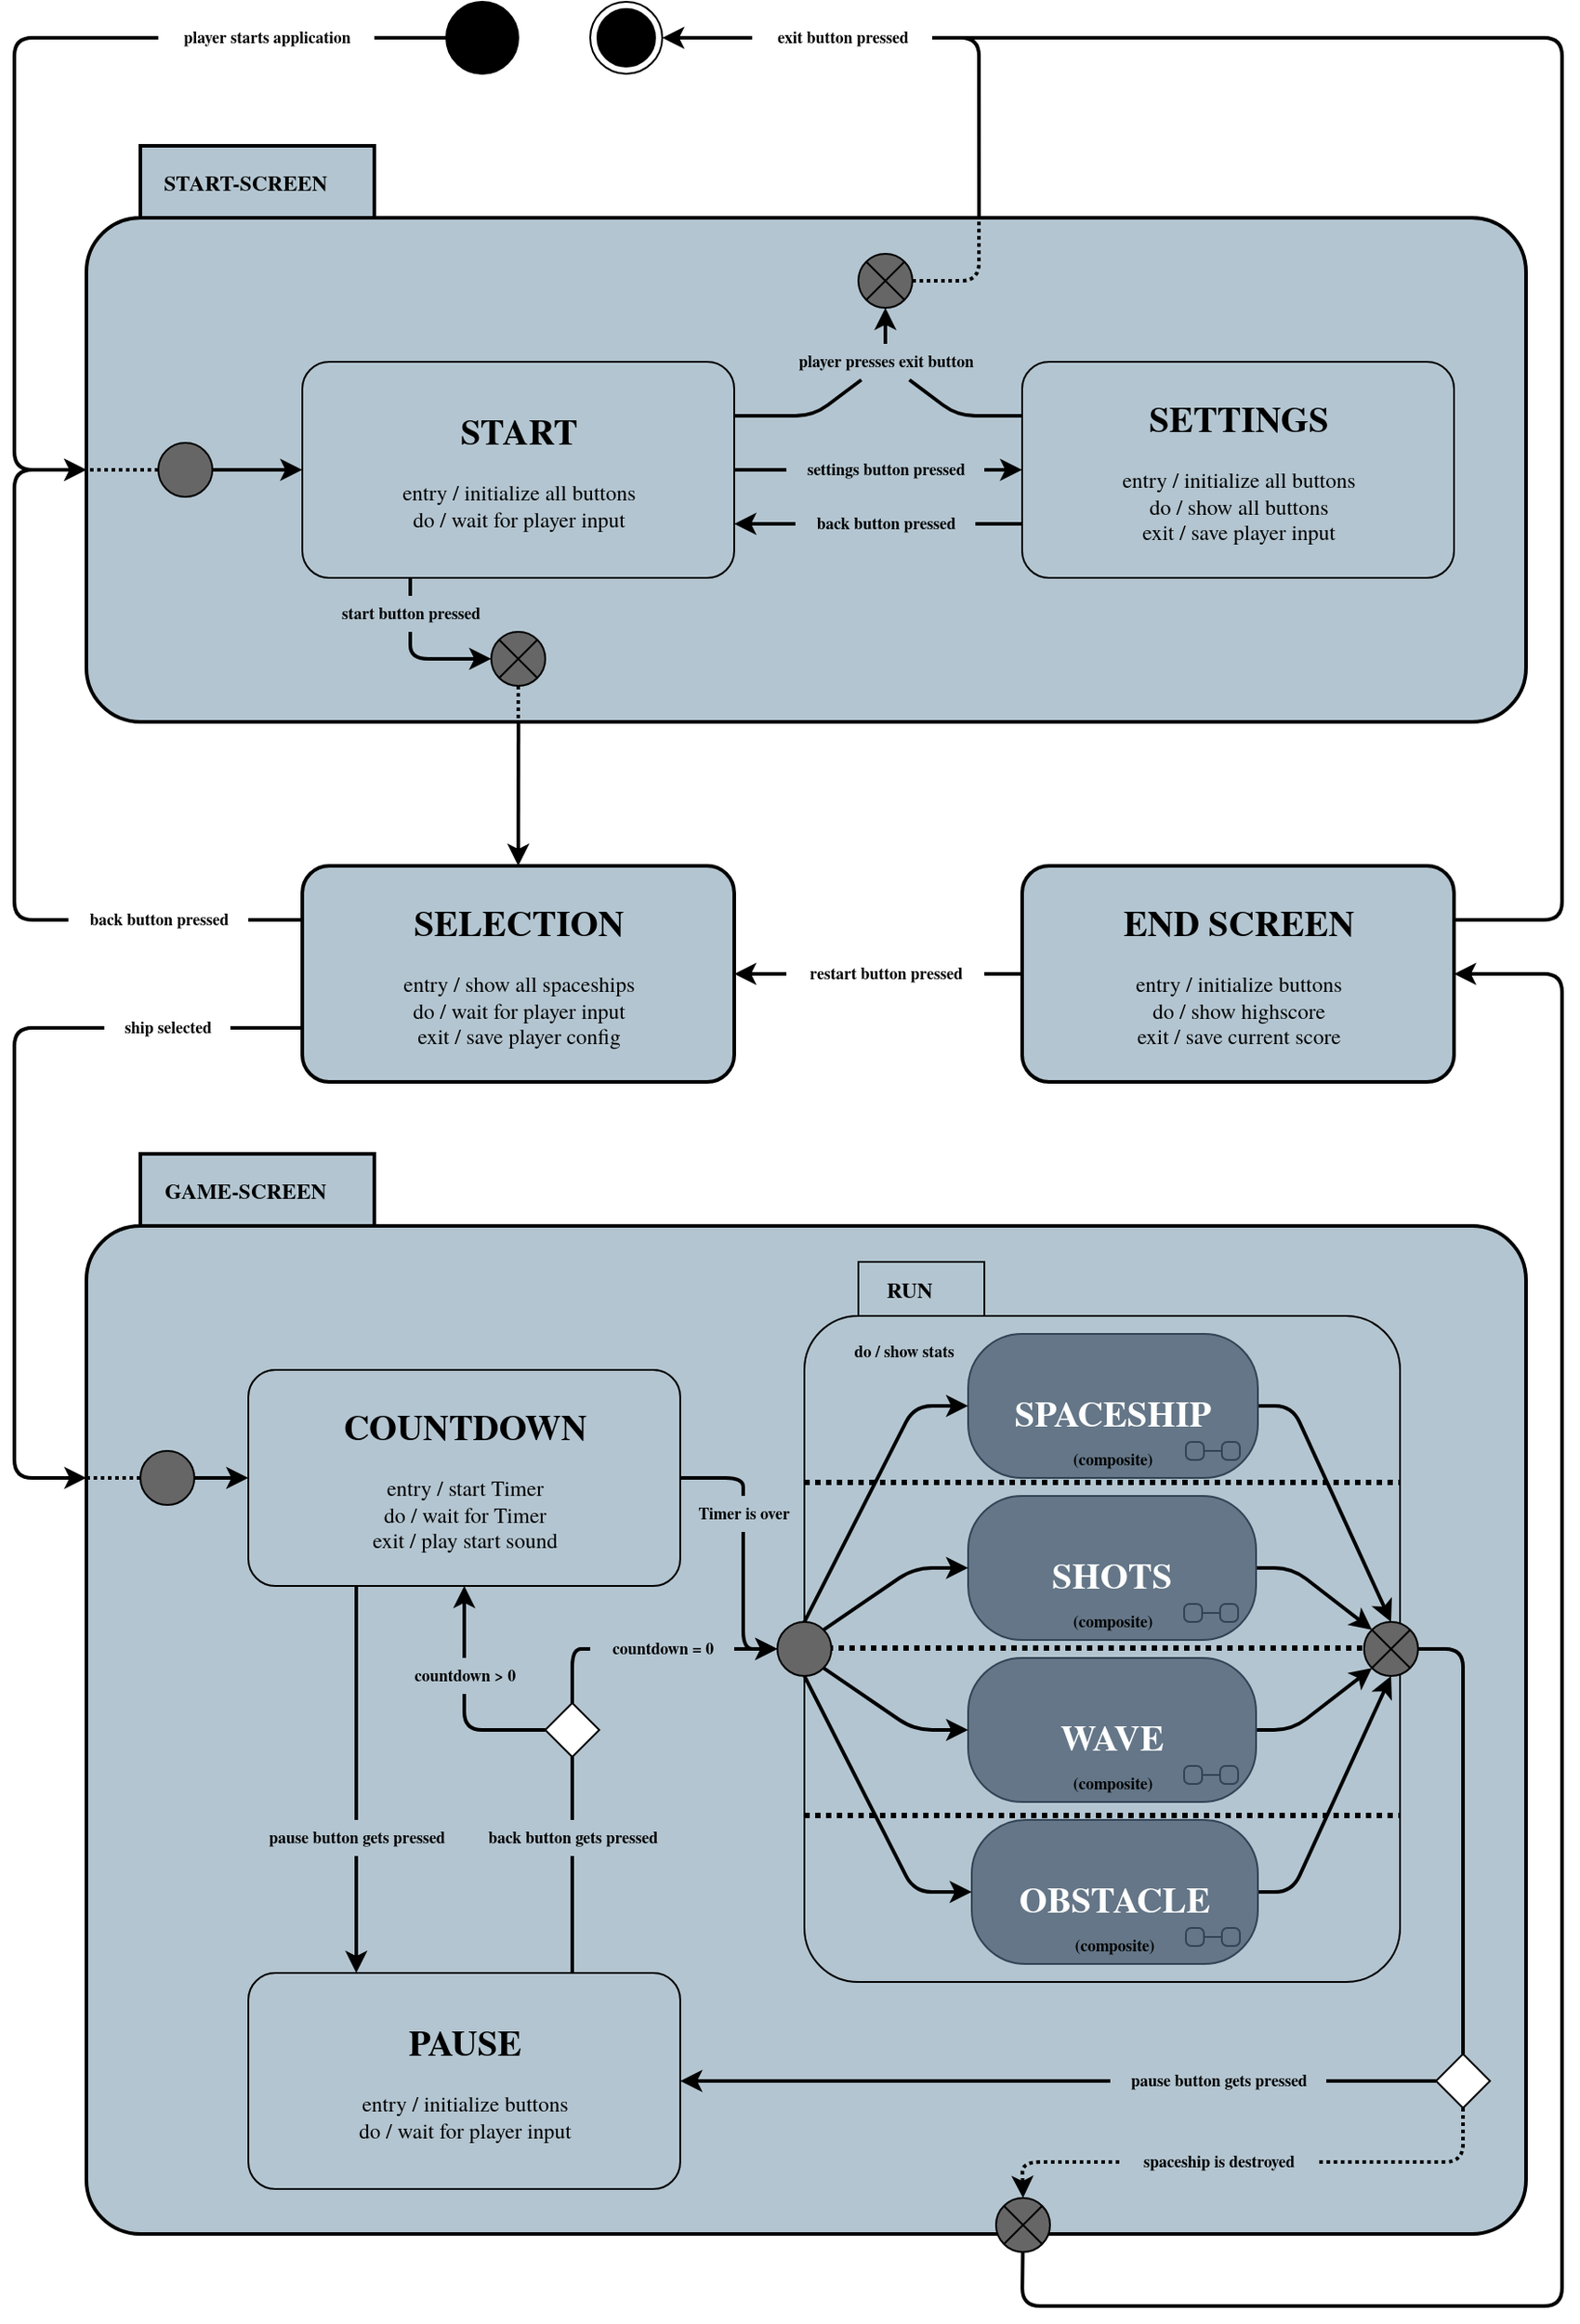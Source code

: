 <mxfile>
    <diagram id="VOPsH5-ygTlTR2GmtJNe" name="Seite-1">
        <mxGraphModel dx="1888" dy="699" grid="1" gridSize="10" guides="1" tooltips="1" connect="1" arrows="1" fold="1" page="1" pageScale="1" pageWidth="827" pageHeight="1169" background="#ffffff" math="0" shadow="0">
            <root>
                <mxCell id="0"/>
                <mxCell id="1" parent="0"/>
                <mxCell id="2" value="" style="ellipse;fillColor=strokeColor;strokeColor=#000000;" parent="1" vertex="1">
                    <mxGeometry x="40" y="120" width="40" height="40" as="geometry"/>
                </mxCell>
                <mxCell id="3" value="" style="ellipse;html=1;shape=endState;fillColor=strokeColor;strokeColor=#000000;" parent="1" vertex="1">
                    <mxGeometry x="120" y="120" width="40" height="40" as="geometry"/>
                </mxCell>
                <mxCell id="11" style="edgeStyle=none;html=1;strokeColor=#000000;strokeWidth=2;startArrow=none;" parent="1" source="16" target="3" edge="1">
                    <mxGeometry relative="1" as="geometry">
                        <Array as="points"/>
                    </mxGeometry>
                </mxCell>
                <mxCell id="18" style="edgeStyle=none;html=1;exitX=1.002;exitY=0.116;exitDx=0;exitDy=0;exitPerimeter=0;strokeColor=#000000;strokeWidth=2;fontColor=#000000;endArrow=none;endFill=0;" parent="1" source="28" target="16" edge="1">
                    <mxGeometry relative="1" as="geometry">
                        <Array as="points">
                            <mxPoint x="336" y="140"/>
                        </Array>
                    </mxGeometry>
                </mxCell>
                <mxCell id="58" style="edgeStyle=none;html=1;exitX=0.287;exitY=0.501;exitDx=0;exitDy=0;exitPerimeter=0;entryX=0.5;entryY=0;entryDx=0;entryDy=0;strokeColor=#000000;strokeWidth=2;endArrow=classic;endFill=1;" parent="1" source="57" target="55" edge="1">
                    <mxGeometry relative="1" as="geometry"/>
                </mxCell>
                <mxCell id="4" value="&lt;b&gt;START-SCREEN&lt;/b&gt;" style="shape=folder;align=center;verticalAlign=middle;fontStyle=0;tabWidth=160;tabHeight=40;tabPosition=left;html=1;boundedLbl=1;labelInHeader=1;rounded=1;absoluteArcSize=1;arcSize=30;strokeColor=#000000;fontFamily=TeX Gyre Termes;fillColor=#B3C5D0;fontColor=#000000;dashed=0;shadow=0;glass=0;points=[[0,0,0,0,0],[0,0.08,0,0,0],[0,0.31,0,0,0],[0,0.5,0,0,0],[0,0.54,0,0,0],[0,0.77,0,0,0],[0,1,0,0,0],[0.09,0,0,0,0],[0.18,0,0,0,0],[0.18,0.08,0,0,0],[0.25,1,0,0,0],[0.5,0,0,0,0],[0.5,1,0,0,0],[0.59,0.08,0,0,0],[0.75,1,0,0,0],[1,0.08,0,0,0],[1,0.31,0,0,0],[1,0.54,0,0,0],[1,0.77,0,0,0],[1,1,0,0,0]];strokeWidth=2;" parent="1" vertex="1">
                    <mxGeometry x="-160" y="200" width="800" height="320" as="geometry"/>
                </mxCell>
                <mxCell id="32" style="edgeStyle=none;html=1;exitX=1;exitY=0.5;exitDx=0;exitDy=0;strokeColor=#000000;strokeWidth=2;endArrow=none;endFill=0;" parent="1" source="7" target="24" edge="1">
                    <mxGeometry relative="1" as="geometry"/>
                </mxCell>
                <mxCell id="38" style="edgeStyle=none;html=1;exitX=1;exitY=0.25;exitDx=0;exitDy=0;strokeColor=#000000;strokeWidth=2;endArrow=none;endFill=0;" parent="1" source="7" target="27" edge="1">
                    <mxGeometry relative="1" as="geometry">
                        <Array as="points">
                            <mxPoint x="244" y="350"/>
                        </Array>
                    </mxGeometry>
                </mxCell>
                <mxCell id="50" style="edgeStyle=none;html=1;entryX=0;entryY=0.5;entryDx=0;entryDy=0;strokeColor=#000000;strokeWidth=2;endArrow=classic;endFill=1;startArrow=none;" parent="1" source="178" target="42" edge="1">
                    <mxGeometry relative="1" as="geometry">
                        <Array as="points">
                            <mxPoint x="20" y="485"/>
                        </Array>
                    </mxGeometry>
                </mxCell>
                <mxCell id="180" style="edgeStyle=none;html=1;exitX=0.25;exitY=1;exitDx=0;exitDy=0;strokeColor=#000000;strokeWidth=2;endFill=0;startArrow=none;endArrow=none;" edge="1" parent="1" source="7" target="178">
                    <mxGeometry relative="1" as="geometry"/>
                </mxCell>
                <mxCell id="7" value="&lt;b style=&quot;font-size: 20px;&quot;&gt;START&lt;br&gt;&lt;/b&gt;&lt;br&gt;entry / initialize all buttons&lt;br&gt;do / wait for player input&lt;br&gt;" style="html=1;align=center;verticalAlign=middle;rounded=1;absoluteArcSize=1;arcSize=30;dashed=0;fillColor=#B3C5D0;fontColor=#000000;strokeColor=#000000;fontFamily=TeX Gyre Termes;shadow=0;glass=0;" parent="1" vertex="1">
                    <mxGeometry x="-40" y="320" width="240" height="120" as="geometry"/>
                </mxCell>
                <mxCell id="39" style="edgeStyle=none;html=1;exitX=0;exitY=0.25;exitDx=0;exitDy=0;strokeColor=#000000;strokeWidth=2;endArrow=none;endFill=0;" parent="1" source="8" target="27" edge="1">
                    <mxGeometry relative="1" as="geometry">
                        <Array as="points">
                            <mxPoint x="324" y="350"/>
                        </Array>
                    </mxGeometry>
                </mxCell>
                <mxCell id="48" style="edgeStyle=none;html=1;exitX=0;exitY=0.75;exitDx=0;exitDy=0;strokeColor=#000000;strokeWidth=2;endArrow=none;endFill=0;" parent="1" source="8" target="45" edge="1">
                    <mxGeometry relative="1" as="geometry"/>
                </mxCell>
                <mxCell id="8" value="&lt;span style=&quot;font-size: 20px;&quot;&gt;&lt;b&gt;SETTINGS&lt;br&gt;&lt;/b&gt;&lt;/span&gt;&lt;br&gt;entry / initialize all buttons&lt;br&gt;do / show all buttons&lt;br&gt;exit / save player input" style="html=1;align=center;verticalAlign=middle;rounded=1;absoluteArcSize=1;arcSize=30;dashed=0;fillColor=#B3C5D0;fontColor=#000000;strokeColor=#000000;fontFamily=TeX Gyre Termes;shadow=0;glass=0;" parent="1" vertex="1">
                    <mxGeometry x="360" y="320" width="240" height="120" as="geometry"/>
                </mxCell>
                <mxCell id="10" style="edgeStyle=none;html=1;strokeColor=#000000;strokeWidth=2;startArrow=none;exitX=0;exitY=0.5;exitDx=0;exitDy=0;exitPerimeter=0;" parent="1" source="13" edge="1">
                    <mxGeometry relative="1" as="geometry">
                        <mxPoint x="-160" y="380" as="targetPoint"/>
                        <Array as="points">
                            <mxPoint x="-140" y="140"/>
                            <mxPoint x="-200" y="140"/>
                            <mxPoint x="-200" y="380"/>
                        </Array>
                    </mxGeometry>
                </mxCell>
                <mxCell id="14" value="" style="edgeStyle=none;html=1;strokeColor=#000000;strokeWidth=2;endArrow=none;" parent="1" source="2" target="13" edge="1">
                    <mxGeometry relative="1" as="geometry">
                        <mxPoint x="80" y="140" as="sourcePoint"/>
                        <mxPoint x="-84.4" y="200" as="targetPoint"/>
                        <Array as="points"/>
                    </mxGeometry>
                </mxCell>
                <mxCell id="13" value="player starts application" style="text;html=1;align=center;verticalAlign=middle;resizable=0;points=[];autosize=1;strokeColor=none;fillColor=none;fontSize=9;fontFamily=TeX Gyre Termes;fontColor=#000000;fontStyle=1" parent="1" vertex="1">
                    <mxGeometry x="-120" y="130" width="120" height="20" as="geometry"/>
                </mxCell>
                <mxCell id="16" value="exit button pressed" style="text;html=1;align=center;verticalAlign=middle;resizable=0;points=[];autosize=1;strokeColor=none;fillColor=none;fontSize=9;fontFamily=TeX Gyre Termes;fontColor=#000000;fontStyle=1" parent="1" vertex="1">
                    <mxGeometry x="210" y="130" width="100" height="20" as="geometry"/>
                </mxCell>
                <mxCell id="20" style="edgeStyle=none;html=1;strokeColor=#000000;strokeWidth=2;fontColor=#000000;endArrow=classic;endFill=1;entryX=0;entryY=0.5;entryDx=0;entryDy=0;" parent="1" source="19" target="7" edge="1">
                    <mxGeometry relative="1" as="geometry">
                        <mxPoint x="-36" y="350" as="targetPoint"/>
                    </mxGeometry>
                </mxCell>
                <mxCell id="41" style="edgeStyle=none;html=1;exitX=0;exitY=0.5;exitDx=0;exitDy=0;strokeColor=#000000;strokeWidth=2;endArrow=none;endFill=0;dashed=1;dashPattern=1 1;" parent="1" source="19" edge="1">
                    <mxGeometry relative="1" as="geometry">
                        <mxPoint x="-160" y="380" as="targetPoint"/>
                    </mxGeometry>
                </mxCell>
                <mxCell id="19" value="" style="ellipse;strokeColor=#000000;fontColor=#000000;fillColor=#666666;" parent="1" vertex="1">
                    <mxGeometry x="-120" y="365" width="30" height="30" as="geometry"/>
                </mxCell>
                <mxCell id="28" style="edgeStyle=none;html=1;exitX=1;exitY=0.5;exitDx=0;exitDy=0;strokeColor=#000000;strokeWidth=2;endArrow=none;endFill=0;dashed=1;dashPattern=1 1;" parent="1" source="21" edge="1">
                    <mxGeometry relative="1" as="geometry">
                        <mxPoint x="336" y="240" as="targetPoint"/>
                        <Array as="points">
                            <mxPoint x="336" y="275"/>
                        </Array>
                    </mxGeometry>
                </mxCell>
                <mxCell id="21" value="" style="shape=sumEllipse;perimeter=ellipsePerimeter;whiteSpace=wrap;html=1;backgroundOutline=1;strokeColor=#000000;fontColor=#000000;fillColor=#666666;" parent="1" vertex="1">
                    <mxGeometry x="269" y="260" width="30" height="30" as="geometry"/>
                </mxCell>
                <mxCell id="31" style="edgeStyle=none;html=1;strokeColor=#000000;strokeWidth=2;endArrow=classic;endFill=1;" parent="1" source="24" target="8" edge="1">
                    <mxGeometry relative="1" as="geometry"/>
                </mxCell>
                <mxCell id="24" value="settings button pressed" style="text;html=1;align=center;verticalAlign=middle;resizable=0;points=[];autosize=1;strokeColor=none;fillColor=none;fontSize=9;fontFamily=TeX Gyre Termes;fontColor=#000000;fontStyle=1" parent="1" vertex="1">
                    <mxGeometry x="229" y="370" width="110" height="20" as="geometry"/>
                </mxCell>
                <mxCell id="37" style="edgeStyle=none;html=1;entryX=0.5;entryY=1;entryDx=0;entryDy=0;strokeColor=#000000;strokeWidth=2;endArrow=classic;endFill=1;" parent="1" source="27" target="21" edge="1">
                    <mxGeometry relative="1" as="geometry"/>
                </mxCell>
                <mxCell id="27" value="player presses exit button" style="text;html=1;align=center;verticalAlign=middle;resizable=0;points=[];autosize=1;strokeColor=none;fillColor=none;fontSize=9;fontFamily=TeX Gyre Termes;fontColor=#000000;fontStyle=1" parent="1" vertex="1">
                    <mxGeometry x="224" y="310" width="120" height="20" as="geometry"/>
                </mxCell>
                <mxCell id="57" style="edgeStyle=none;html=1;exitX=0.5;exitY=1;exitDx=0;exitDy=0;strokeColor=#000000;strokeWidth=2;endArrow=none;endFill=0;dashed=1;dashPattern=1 1;" parent="1" source="42" edge="1">
                    <mxGeometry relative="1" as="geometry">
                        <mxPoint x="80" y="520" as="targetPoint"/>
                    </mxGeometry>
                </mxCell>
                <mxCell id="42" value="" style="shape=sumEllipse;perimeter=ellipsePerimeter;whiteSpace=wrap;html=1;backgroundOutline=1;strokeColor=#000000;fontColor=#000000;fillColor=#666666;" parent="1" vertex="1">
                    <mxGeometry x="65" y="470" width="30" height="30" as="geometry"/>
                </mxCell>
                <mxCell id="49" style="edgeStyle=none;html=1;entryX=1;entryY=0.75;entryDx=0;entryDy=0;strokeColor=#000000;strokeWidth=2;endArrow=classic;endFill=1;" parent="1" source="45" target="7" edge="1">
                    <mxGeometry relative="1" as="geometry"/>
                </mxCell>
                <mxCell id="45" value="back button pressed" style="text;html=1;align=center;verticalAlign=middle;resizable=0;points=[];autosize=1;strokeColor=none;fillColor=none;fontSize=9;fontFamily=TeX Gyre Termes;fontColor=#000000;fontStyle=1" parent="1" vertex="1">
                    <mxGeometry x="234" y="400" width="100" height="20" as="geometry"/>
                </mxCell>
                <mxCell id="59" style="edgeStyle=none;html=1;exitX=0;exitY=0.5;exitDx=0;exitDy=0;strokeColor=#000000;strokeWidth=2;endArrow=classic;endFill=1;startArrow=none;" parent="1" source="61" edge="1">
                    <mxGeometry relative="1" as="geometry">
                        <mxPoint x="-160" y="380" as="targetPoint"/>
                        <Array as="points">
                            <mxPoint x="-200" y="630"/>
                            <mxPoint x="-200" y="380"/>
                        </Array>
                    </mxGeometry>
                </mxCell>
                <mxCell id="63" style="edgeStyle=none;html=1;strokeColor=#000000;strokeWidth=2;endArrow=none;endFill=0;exitX=0;exitY=0.25;exitDx=0;exitDy=0;" parent="1" source="55" target="61" edge="1">
                    <mxGeometry relative="1" as="geometry"/>
                </mxCell>
                <mxCell id="55" value="&lt;b style=&quot;font-size: 20px;&quot;&gt;SELECTION&lt;br&gt;&lt;/b&gt;&lt;br&gt;entry / show all spaceships&lt;br&gt;do / wait for player input&lt;br&gt;exit / save player config" style="html=1;align=center;verticalAlign=middle;rounded=1;absoluteArcSize=1;arcSize=30;dashed=0;fillColor=#B3C5D0;fontColor=#000000;strokeColor=#000000;fontFamily=TeX Gyre Termes;shadow=0;glass=0;strokeWidth=2;" parent="1" vertex="1">
                    <mxGeometry x="-40" y="600" width="240" height="120" as="geometry"/>
                </mxCell>
                <mxCell id="61" value="back button pressed" style="text;html=1;align=center;verticalAlign=middle;resizable=0;points=[];autosize=1;strokeColor=none;fillColor=none;fontSize=9;fontFamily=TeX Gyre Termes;fontColor=#000000;fontStyle=1" parent="1" vertex="1">
                    <mxGeometry x="-170" y="620" width="100" height="20" as="geometry"/>
                </mxCell>
                <mxCell id="71" value="&lt;b&gt;GAME-SCREEN&lt;/b&gt;" style="shape=folder;align=center;verticalAlign=middle;fontStyle=0;tabWidth=160;tabHeight=40;tabPosition=left;html=1;boundedLbl=1;labelInHeader=1;rounded=1;absoluteArcSize=1;arcSize=30;strokeColor=#000000;fontFamily=TeX Gyre Termes;fillColor=#B3C5D0;fontColor=#000000;dashed=0;shadow=0;glass=0;points=[[0,0,0,0,0],[0,0.08,0,0,0],[0,0.31,0,0,0],[0,0.5,0,0,0],[0,0.54,0,0,0],[0,0.77,0,0,0],[0,1,0,0,0],[0.09,0,0,0,0],[0.18,0,0,0,0],[0.18,0.08,0,0,0],[0.25,1,0,0,0],[0.5,0,0,0,0],[0.5,1,0,0,0],[0.59,0.08,0,0,0],[0.75,1,0,0,0],[1,0.08,0,0,0],[1,0.31,0,0,0],[1,0.54,0,0,0],[1,0.77,0,0,0],[1,1,0,0,0]];strokeWidth=2;perimeterSpacing=0;" parent="1" vertex="1">
                    <mxGeometry x="-160" y="760" width="800" height="600" as="geometry"/>
                </mxCell>
                <mxCell id="105" style="edgeStyle=none;html=1;exitX=1;exitY=0.5;exitDx=0;exitDy=0;strokeColor=#000000;strokeWidth=2;fontSize=20;endArrow=none;endFill=0;" parent="1" source="72" target="103" edge="1">
                    <mxGeometry relative="1" as="geometry">
                        <Array as="points">
                            <mxPoint x="205" y="940"/>
                        </Array>
                    </mxGeometry>
                </mxCell>
                <mxCell id="163" style="edgeStyle=none;html=1;exitX=0.25;exitY=1;exitDx=0;exitDy=0;strokeColor=#000000;strokeWidth=2;fontSize=12;endArrow=none;endFill=0;" parent="1" source="72" target="161" edge="1">
                    <mxGeometry relative="1" as="geometry"/>
                </mxCell>
                <mxCell id="72" value="&lt;b style=&quot;font-size: 20px;&quot;&gt;COUNTDOWN&lt;br&gt;&lt;/b&gt;&lt;br&gt;entry / start Timer&lt;br&gt;do / wait for Timer&lt;br&gt;exit / play start sound" style="html=1;align=center;verticalAlign=middle;rounded=1;absoluteArcSize=1;arcSize=30;dashed=0;fillColor=#B3C5D0;fontColor=#000000;strokeColor=#000000;fontFamily=TeX Gyre Termes;shadow=0;glass=0;" parent="1" vertex="1">
                    <mxGeometry x="-70" y="880" width="240" height="120" as="geometry"/>
                </mxCell>
                <mxCell id="73" style="edgeStyle=none;html=1;strokeColor=#000000;strokeWidth=2;fontColor=#000000;endArrow=classic;endFill=1;entryX=0;entryY=0.5;entryDx=0;entryDy=0;" parent="1" source="75" target="72" edge="1">
                    <mxGeometry relative="1" as="geometry">
                        <mxPoint x="-40" y="900" as="targetPoint"/>
                    </mxGeometry>
                </mxCell>
                <mxCell id="74" style="edgeStyle=none;html=1;exitX=0;exitY=0.5;exitDx=0;exitDy=0;strokeColor=#000000;strokeWidth=2;endArrow=none;endFill=0;dashed=1;dashPattern=1 1;" parent="1" source="75" edge="1">
                    <mxGeometry relative="1" as="geometry">
                        <mxPoint x="-170" y="940" as="targetPoint"/>
                    </mxGeometry>
                </mxCell>
                <mxCell id="75" value="" style="ellipse;strokeColor=#000000;fontColor=#000000;fillColor=#666666;" parent="1" vertex="1">
                    <mxGeometry x="-130" y="925" width="30" height="30" as="geometry"/>
                </mxCell>
                <mxCell id="78" value="&lt;b&gt;RUN&lt;/b&gt;" style="shape=folder;align=center;verticalAlign=middle;fontStyle=0;tabWidth=100;tabHeight=30;tabPosition=left;html=1;boundedLbl=1;labelInHeader=1;rounded=1;absoluteArcSize=1;arcSize=30;fontFamily=TeX Gyre Termes;fillColor=#B3C5D0;strokeColor=#000000;fontColor=#000000;dashed=0;shadow=0;glass=0;" parent="1" vertex="1">
                    <mxGeometry x="239" y="820" width="331" height="400" as="geometry"/>
                </mxCell>
                <mxCell id="81" value="" style="edgeStyle=none;html=1;exitX=0;exitY=0.75;exitDx=0;exitDy=0;strokeColor=#000000;strokeWidth=2;endArrow=none;endFill=1;" parent="1" source="55" target="80" edge="1">
                    <mxGeometry relative="1" as="geometry">
                        <mxPoint x="-40" y="690" as="sourcePoint"/>
                        <mxPoint x="-145.267" y="939.084" as="targetPoint"/>
                        <Array as="points"/>
                    </mxGeometry>
                </mxCell>
                <mxCell id="82" style="edgeStyle=none;html=1;strokeColor=#000000;strokeWidth=2;endArrow=classic;endFill=1;" parent="1" source="80" edge="1">
                    <mxGeometry relative="1" as="geometry">
                        <mxPoint x="-160" y="940" as="targetPoint"/>
                        <Array as="points">
                            <mxPoint x="-200" y="690"/>
                            <mxPoint x="-200" y="940"/>
                        </Array>
                    </mxGeometry>
                </mxCell>
                <mxCell id="80" value="ship selected" style="text;html=1;align=center;verticalAlign=middle;resizable=0;points=[];autosize=1;strokeColor=none;fillColor=none;fontSize=9;fontFamily=TeX Gyre Termes;fontColor=#000000;fontStyle=1" parent="1" vertex="1">
                    <mxGeometry x="-150" y="680" width="70" height="20" as="geometry"/>
                </mxCell>
                <mxCell id="145" style="edgeStyle=none;html=1;entryX=0.5;entryY=0;entryDx=0;entryDy=0;strokeColor=#000000;strokeWidth=2;fontSize=12;endArrow=classic;endFill=1;" parent="1" source="93" target="117" edge="1">
                    <mxGeometry relative="1" as="geometry">
                        <Array as="points">
                            <mxPoint x="510" y="900"/>
                        </Array>
                    </mxGeometry>
                </mxCell>
                <mxCell id="93" value="SPACESHIP" style="shape=umlState;rounded=1;verticalAlign=middle;spacingTop=5;umlStateSymbol=collapseState;absoluteArcSize=1;arcSize=30;fontFamily=TeX Gyre Termes;fillColor=#647687;strokeColor=#314354;fontColor=#ffffff;dashed=0;shadow=0;glass=0;fontSize=20;fontStyle=1" parent="1" vertex="1">
                    <mxGeometry x="330" y="860" width="161" height="80" as="geometry"/>
                </mxCell>
                <mxCell id="148" style="edgeStyle=none;html=1;entryX=0;entryY=1;entryDx=0;entryDy=0;strokeColor=#000000;strokeWidth=2;fontSize=12;endArrow=classic;endFill=1;" parent="1" source="96" target="117" edge="1">
                    <mxGeometry relative="1" as="geometry">
                        <Array as="points">
                            <mxPoint x="510" y="1080"/>
                        </Array>
                    </mxGeometry>
                </mxCell>
                <mxCell id="96" value="WAVE" style="shape=umlState;rounded=1;verticalAlign=middle;spacingTop=5;umlStateSymbol=collapseState;absoluteArcSize=1;arcSize=30;fontFamily=TeX Gyre Termes;fillColor=#647687;strokeColor=#314354;fontColor=#ffffff;dashed=0;shadow=0;glass=0;fontSize=20;fontStyle=1;" parent="1" vertex="1">
                    <mxGeometry x="330" y="1040" width="160" height="80" as="geometry"/>
                </mxCell>
                <mxCell id="146" style="edgeStyle=none;html=1;exitX=1;exitY=0.5;exitDx=0;exitDy=0;entryX=0;entryY=0;entryDx=0;entryDy=0;strokeColor=#000000;strokeWidth=2;fontSize=12;endArrow=classic;endFill=1;" parent="1" source="97" target="117" edge="1">
                    <mxGeometry relative="1" as="geometry">
                        <Array as="points">
                            <mxPoint x="510" y="990"/>
                        </Array>
                    </mxGeometry>
                </mxCell>
                <mxCell id="97" value="SHOTS" style="shape=umlState;rounded=1;verticalAlign=middle;spacingTop=5;umlStateSymbol=collapseState;absoluteArcSize=1;arcSize=30;fontFamily=TeX Gyre Termes;fillColor=#647687;strokeColor=#314354;fontColor=#ffffff;dashed=0;shadow=0;glass=0;fontSize=20;fontStyle=1;" parent="1" vertex="1">
                    <mxGeometry x="330" y="950" width="160" height="80" as="geometry"/>
                </mxCell>
                <mxCell id="149" style="edgeStyle=none;html=1;entryX=0.5;entryY=1;entryDx=0;entryDy=0;strokeColor=#000000;strokeWidth=2;fontSize=12;endArrow=classic;endFill=1;" parent="1" source="98" target="117" edge="1">
                    <mxGeometry relative="1" as="geometry">
                        <Array as="points">
                            <mxPoint x="510" y="1170"/>
                        </Array>
                    </mxGeometry>
                </mxCell>
                <mxCell id="98" value="OBSTACLE" style="shape=umlState;rounded=1;verticalAlign=middle;spacingTop=5;umlStateSymbol=collapseState;absoluteArcSize=1;arcSize=30;fontFamily=TeX Gyre Termes;fillColor=#647687;strokeColor=#314354;fontColor=#ffffff;dashed=0;shadow=0;glass=0;fontSize=20;fontStyle=1;" parent="1" vertex="1">
                    <mxGeometry x="332" y="1130" width="159" height="80" as="geometry"/>
                </mxCell>
                <mxCell id="106" style="edgeStyle=none;html=1;entryX=0;entryY=0.5;entryDx=0;entryDy=0;strokeColor=#000000;strokeWidth=2;fontSize=20;endArrow=classic;endFill=1;" parent="1" source="103" target="86" edge="1">
                    <mxGeometry relative="1" as="geometry">
                        <Array as="points">
                            <mxPoint x="205" y="1035"/>
                        </Array>
                    </mxGeometry>
                </mxCell>
                <mxCell id="103" value="Timer is over" style="text;html=1;align=center;verticalAlign=middle;resizable=0;points=[];autosize=1;strokeColor=none;fillColor=none;fontSize=9;fontFamily=TeX Gyre Termes;fontColor=#000000;fontStyle=1" parent="1" vertex="1">
                    <mxGeometry x="170" y="950" width="70" height="20" as="geometry"/>
                </mxCell>
                <mxCell id="107" value="(composite)" style="text;html=1;align=center;verticalAlign=middle;resizable=0;points=[];autosize=1;strokeColor=none;fillColor=none;fontSize=9;fontFamily=TeX Gyre Termes;fontColor=#000000;fontStyle=1" parent="1" vertex="1">
                    <mxGeometry x="374.5" y="920" width="70" height="20" as="geometry"/>
                </mxCell>
                <mxCell id="108" value="(composite)" style="text;html=1;align=center;verticalAlign=middle;resizable=0;points=[];autosize=1;strokeColor=none;fillColor=none;fontSize=9;fontFamily=TeX Gyre Termes;fontColor=#000000;fontStyle=1" parent="1" vertex="1">
                    <mxGeometry x="374.5" y="1010" width="70" height="20" as="geometry"/>
                </mxCell>
                <mxCell id="109" value="(composite)" style="text;html=1;align=center;verticalAlign=middle;resizable=0;points=[];autosize=1;strokeColor=none;fillColor=none;fontSize=9;fontFamily=TeX Gyre Termes;fontColor=#000000;fontStyle=1" parent="1" vertex="1">
                    <mxGeometry x="374.5" y="1100" width="70" height="20" as="geometry"/>
                </mxCell>
                <mxCell id="110" value="(composite)" style="text;html=1;align=center;verticalAlign=middle;resizable=0;points=[];autosize=1;strokeColor=none;fillColor=none;fontSize=9;fontFamily=TeX Gyre Termes;fontColor=#000000;fontStyle=1" parent="1" vertex="1">
                    <mxGeometry x="375.5" y="1190" width="70" height="20" as="geometry"/>
                </mxCell>
                <mxCell id="128" style="edgeStyle=none;html=1;exitX=1;exitY=0.5;exitDx=0;exitDy=0;entryX=0.5;entryY=0;entryDx=0;entryDy=0;strokeColor=#000000;strokeWidth=2;fontSize=12;endArrow=none;endFill=0;" parent="1" source="117" target="126" edge="1">
                    <mxGeometry relative="1" as="geometry">
                        <Array as="points">
                            <mxPoint x="605" y="1035"/>
                        </Array>
                    </mxGeometry>
                </mxCell>
                <mxCell id="141" style="edgeStyle=none;html=1;exitX=0.5;exitY=0;exitDx=0;exitDy=0;entryX=0;entryY=0.5;entryDx=0;entryDy=0;strokeColor=#000000;strokeWidth=2;fontSize=12;endArrow=classic;endFill=1;" parent="1" source="86" target="93" edge="1">
                    <mxGeometry relative="1" as="geometry">
                        <Array as="points">
                            <mxPoint x="300" y="900"/>
                        </Array>
                    </mxGeometry>
                </mxCell>
                <mxCell id="142" style="edgeStyle=none;html=1;exitX=1;exitY=0;exitDx=0;exitDy=0;entryX=0;entryY=0.5;entryDx=0;entryDy=0;strokeColor=#000000;strokeWidth=2;fontSize=12;endArrow=classic;endFill=1;" parent="1" source="86" target="97" edge="1">
                    <mxGeometry relative="1" as="geometry">
                        <Array as="points">
                            <mxPoint x="300" y="990"/>
                        </Array>
                    </mxGeometry>
                </mxCell>
                <mxCell id="143" style="edgeStyle=none;html=1;exitX=1;exitY=1;exitDx=0;exitDy=0;entryX=0;entryY=0.5;entryDx=0;entryDy=0;strokeColor=#000000;strokeWidth=2;fontSize=12;endArrow=classic;endFill=1;" parent="1" source="86" target="96" edge="1">
                    <mxGeometry relative="1" as="geometry">
                        <Array as="points">
                            <mxPoint x="300" y="1080"/>
                        </Array>
                    </mxGeometry>
                </mxCell>
                <mxCell id="144" style="edgeStyle=none;html=1;exitX=0.5;exitY=1;exitDx=0;exitDy=0;entryX=0;entryY=0.5;entryDx=0;entryDy=0;strokeColor=#000000;strokeWidth=2;fontSize=12;endArrow=classic;endFill=1;" parent="1" source="86" target="98" edge="1">
                    <mxGeometry relative="1" as="geometry">
                        <Array as="points">
                            <mxPoint x="300" y="1170"/>
                        </Array>
                    </mxGeometry>
                </mxCell>
                <mxCell id="136" style="edgeStyle=none;html=1;exitX=0.75;exitY=0;exitDx=0;exitDy=0;strokeColor=#000000;strokeWidth=2;fontSize=12;endArrow=none;endFill=0;" parent="1" source="56" target="132" edge="1">
                    <mxGeometry relative="1" as="geometry"/>
                </mxCell>
                <mxCell id="56" value="&lt;span style=&quot;font-size: 20px;&quot;&gt;&lt;b&gt;PAUSE&lt;br&gt;&lt;/b&gt;&lt;/span&gt;&lt;br&gt;entry / initialize buttons&lt;br&gt;do / wait for player input" style="html=1;align=center;verticalAlign=middle;rounded=1;absoluteArcSize=1;arcSize=30;dashed=0;fillColor=#B3C5D0;fontColor=#000000;strokeColor=#000000;fontFamily=TeX Gyre Termes;shadow=0;glass=0;" parent="1" vertex="1">
                    <mxGeometry x="-70" y="1215" width="240" height="120" as="geometry"/>
                </mxCell>
                <mxCell id="129" style="edgeStyle=none;html=1;exitX=0;exitY=0.5;exitDx=0;exitDy=0;entryX=1;entryY=0.5;entryDx=0;entryDy=0;strokeColor=#000000;strokeWidth=2;fontSize=12;endArrow=classic;endFill=1;startArrow=none;" parent="1" source="134" target="56" edge="1">
                    <mxGeometry relative="1" as="geometry"/>
                </mxCell>
                <mxCell id="152" style="edgeStyle=none;html=1;entryX=0.5;entryY=0;entryDx=0;entryDy=0;strokeColor=#000000;strokeWidth=2;fontSize=12;endArrow=classic;endFill=1;startArrow=none;dashed=1;dashPattern=1 1;" parent="1" source="154" target="151" edge="1">
                    <mxGeometry relative="1" as="geometry">
                        <Array as="points">
                            <mxPoint x="360" y="1320"/>
                        </Array>
                    </mxGeometry>
                </mxCell>
                <mxCell id="126" value="" style="rhombus;fontSize=12;" parent="1" vertex="1">
                    <mxGeometry x="590" y="1260" width="30" height="30" as="geometry"/>
                </mxCell>
                <mxCell id="131" value="do / show stats" style="text;html=1;align=center;verticalAlign=middle;resizable=0;points=[];autosize=1;strokeColor=none;fillColor=none;fontSize=9;fontFamily=TeX Gyre Termes;fontColor=#000000;fontStyle=1" parent="1" vertex="1">
                    <mxGeometry x="254" y="860" width="80" height="20" as="geometry"/>
                </mxCell>
                <mxCell id="139" style="edgeStyle=none;html=1;entryX=0;entryY=0.5;entryDx=0;entryDy=0;strokeColor=#000000;strokeWidth=2;fontSize=12;endArrow=classic;endFill=1;startArrow=none;" parent="1" source="167" target="86" edge="1">
                    <mxGeometry relative="1" as="geometry">
                        <Array as="points"/>
                    </mxGeometry>
                </mxCell>
                <mxCell id="132" value="back button gets pressed" style="text;html=1;align=center;verticalAlign=middle;resizable=0;points=[];autosize=1;strokeColor=none;fillColor=none;fontSize=9;fontFamily=TeX Gyre Termes;fontColor=#000000;fontStyle=1" parent="1" vertex="1">
                    <mxGeometry x="50" y="1130" width="120" height="20" as="geometry"/>
                </mxCell>
                <mxCell id="135" value="" style="edgeStyle=none;html=1;exitX=0;exitY=0.5;exitDx=0;exitDy=0;entryX=1;entryY=0.5;entryDx=0;entryDy=0;strokeColor=#000000;strokeWidth=2;fontSize=12;endArrow=none;endFill=1;" parent="1" source="126" target="134" edge="1">
                    <mxGeometry relative="1" as="geometry">
                        <mxPoint x="699" y="1275" as="sourcePoint"/>
                        <mxPoint x="170" y="1275" as="targetPoint"/>
                    </mxGeometry>
                </mxCell>
                <mxCell id="134" value="pause button gets pressed" style="text;html=1;align=center;verticalAlign=middle;resizable=0;points=[];autosize=1;strokeColor=none;fillColor=none;fontSize=9;fontFamily=TeX Gyre Termes;fontColor=#000000;fontStyle=1" parent="1" vertex="1">
                    <mxGeometry x="409" y="1265" width="120" height="20" as="geometry"/>
                </mxCell>
                <mxCell id="156" style="edgeStyle=none;html=1;exitX=1;exitY=0.25;exitDx=0;exitDy=0;strokeColor=#000000;strokeWidth=2;fontSize=12;endArrow=none;endFill=0;" parent="1" source="138" target="16" edge="1">
                    <mxGeometry relative="1" as="geometry">
                        <Array as="points">
                            <mxPoint x="660" y="630"/>
                            <mxPoint x="660" y="140"/>
                        </Array>
                    </mxGeometry>
                </mxCell>
                <mxCell id="157" style="edgeStyle=none;html=1;strokeColor=#000000;strokeWidth=2;fontSize=12;endArrow=classic;endFill=1;startArrow=none;" parent="1" source="158" target="55" edge="1">
                    <mxGeometry relative="1" as="geometry"/>
                </mxCell>
                <mxCell id="138" value="&lt;span style=&quot;font-size: 20px;&quot;&gt;&lt;b&gt;END SCREEN&lt;br&gt;&lt;/b&gt;&lt;/span&gt;&lt;br&gt;entry / initialize buttons&lt;br&gt;do / show highscore&lt;br&gt;exit / save current score" style="html=1;align=center;verticalAlign=middle;rounded=1;absoluteArcSize=1;arcSize=30;dashed=0;fillColor=#B3C5D0;fontColor=#000000;strokeColor=#000000;fontFamily=TeX Gyre Termes;shadow=0;glass=0;strokeWidth=2;" parent="1" vertex="1">
                    <mxGeometry x="360" y="600" width="240" height="120" as="geometry"/>
                </mxCell>
                <mxCell id="153" style="edgeStyle=none;html=1;entryX=1;entryY=0.5;entryDx=0;entryDy=0;strokeColor=#000000;strokeWidth=2;fontSize=12;endArrow=classic;endFill=1;" parent="1" source="151" target="138" edge="1">
                    <mxGeometry relative="1" as="geometry">
                        <Array as="points">
                            <mxPoint x="360" y="1400"/>
                            <mxPoint x="660" y="1400"/>
                            <mxPoint x="660" y="660"/>
                        </Array>
                    </mxGeometry>
                </mxCell>
                <mxCell id="151" value="" style="shape=sumEllipse;perimeter=ellipsePerimeter;whiteSpace=wrap;html=1;backgroundOutline=1;strokeColor=#000000;fontColor=#000000;fillColor=#666666;" parent="1" vertex="1">
                    <mxGeometry x="345.5" y="1340" width="30" height="30" as="geometry"/>
                </mxCell>
                <mxCell id="155" value="" style="edgeStyle=none;html=1;strokeColor=#000000;strokeWidth=2;fontSize=12;endArrow=none;endFill=1;dashed=1;dashPattern=1 1;" parent="1" source="126" target="154" edge="1">
                    <mxGeometry relative="1" as="geometry">
                        <mxPoint x="605" y="1290" as="sourcePoint"/>
                        <mxPoint x="360.5" y="1340" as="targetPoint"/>
                        <Array as="points">
                            <mxPoint x="605" y="1320"/>
                        </Array>
                    </mxGeometry>
                </mxCell>
                <mxCell id="154" value="spaceship is destroyed" style="text;html=1;align=center;verticalAlign=middle;resizable=0;points=[];autosize=1;strokeColor=none;fillColor=none;fontSize=9;fontFamily=TeX Gyre Termes;fontColor=#000000;fontStyle=1" parent="1" vertex="1">
                    <mxGeometry x="414" y="1310" width="110" height="20" as="geometry"/>
                </mxCell>
                <mxCell id="159" value="" style="edgeStyle=none;html=1;strokeColor=#000000;strokeWidth=2;fontSize=12;endArrow=none;endFill=1;" parent="1" source="138" target="158" edge="1">
                    <mxGeometry relative="1" as="geometry">
                        <mxPoint x="360" y="660" as="sourcePoint"/>
                        <mxPoint x="200" y="660" as="targetPoint"/>
                    </mxGeometry>
                </mxCell>
                <mxCell id="158" value="restart button pressed" style="text;html=1;align=center;verticalAlign=middle;resizable=0;points=[];autosize=1;strokeColor=none;fillColor=none;fontSize=9;fontFamily=TeX Gyre Termes;fontColor=#000000;fontStyle=1" parent="1" vertex="1">
                    <mxGeometry x="229" y="650" width="110" height="20" as="geometry"/>
                </mxCell>
                <mxCell id="164" style="edgeStyle=none;html=1;entryX=0.25;entryY=0;entryDx=0;entryDy=0;strokeColor=#000000;strokeWidth=2;fontSize=12;endArrow=classic;endFill=1;" parent="1" source="161" target="56" edge="1">
                    <mxGeometry relative="1" as="geometry"/>
                </mxCell>
                <mxCell id="161" value="pause button gets pressed" style="text;html=1;align=center;verticalAlign=middle;resizable=0;points=[];autosize=1;strokeColor=none;fillColor=none;fontSize=9;fontFamily=TeX Gyre Termes;fontColor=#000000;fontStyle=1" parent="1" vertex="1">
                    <mxGeometry x="-70" y="1130" width="120" height="20" as="geometry"/>
                </mxCell>
                <mxCell id="166" value="" style="edgeStyle=none;html=1;entryX=0.5;entryY=1;entryDx=0;entryDy=0;strokeColor=#000000;strokeWidth=2;fontSize=12;endArrow=none;endFill=1;" parent="1" source="132" target="165" edge="1">
                    <mxGeometry relative="1" as="geometry">
                        <mxPoint x="110" y="1130" as="sourcePoint"/>
                        <mxPoint x="224" y="1035" as="targetPoint"/>
                        <Array as="points"/>
                    </mxGeometry>
                </mxCell>
                <mxCell id="165" value="" style="rhombus;fontSize=12;" parent="1" vertex="1">
                    <mxGeometry x="95" y="1065" width="30" height="30" as="geometry"/>
                </mxCell>
                <mxCell id="168" value="" style="edgeStyle=none;html=1;entryX=0;entryY=0.5;entryDx=0;entryDy=0;strokeColor=#000000;strokeWidth=2;fontSize=12;endArrow=none;endFill=1;startArrow=none;" parent="1" source="165" target="167" edge="1">
                    <mxGeometry relative="1" as="geometry">
                        <mxPoint x="110" y="1065" as="sourcePoint"/>
                        <mxPoint x="224" y="1035" as="targetPoint"/>
                        <Array as="points">
                            <mxPoint x="110" y="1035"/>
                        </Array>
                    </mxGeometry>
                </mxCell>
                <mxCell id="167" value="countdown = 0" style="text;html=1;align=center;verticalAlign=middle;resizable=0;points=[];autosize=1;strokeColor=none;fillColor=none;fontSize=9;fontFamily=TeX Gyre Termes;fontColor=#000000;fontStyle=1" parent="1" vertex="1">
                    <mxGeometry x="120" y="1025" width="80" height="20" as="geometry"/>
                </mxCell>
                <mxCell id="172" value="" style="edgeStyle=none;html=1;exitX=0;exitY=0.5;exitDx=0;exitDy=0;entryX=0.5;entryY=1;entryDx=0;entryDy=0;strokeColor=#000000;strokeWidth=2;fontSize=12;endArrow=none;endFill=1;" parent="1" source="165" target="171" edge="1">
                    <mxGeometry relative="1" as="geometry">
                        <mxPoint x="95" y="1080" as="sourcePoint"/>
                        <mxPoint x="50" y="1000" as="targetPoint"/>
                        <Array as="points">
                            <mxPoint x="50" y="1080"/>
                        </Array>
                    </mxGeometry>
                </mxCell>
                <mxCell id="173" style="edgeStyle=none;html=1;strokeColor=#000000;strokeWidth=2;fontSize=12;endArrow=classic;endFill=1;" parent="1" source="171" target="72" edge="1">
                    <mxGeometry relative="1" as="geometry"/>
                </mxCell>
                <mxCell id="171" value="countdown &amp;gt; 0" style="text;html=1;align=center;verticalAlign=middle;resizable=0;points=[];autosize=1;strokeColor=none;fillColor=none;fontSize=9;fontFamily=TeX Gyre Termes;fontColor=#000000;fontStyle=1" parent="1" vertex="1">
                    <mxGeometry x="10" y="1040" width="80" height="20" as="geometry"/>
                </mxCell>
                <mxCell id="174" style="edgeStyle=none;html=1;exitX=0;exitY=0;exitDx=0;exitDy=122.5;exitPerimeter=0;entryX=0;entryY=0;entryDx=331;entryDy=122.5;entryPerimeter=0;dashed=1;dashPattern=1 1;endArrow=none;endFill=0;strokeColor=#000000;strokeWidth=3;" parent="1" source="78" target="78" edge="1">
                    <mxGeometry relative="1" as="geometry"/>
                </mxCell>
                <mxCell id="175" style="edgeStyle=none;html=1;exitX=0;exitY=0;exitDx=0;exitDy=122.5;exitPerimeter=0;entryX=0;entryY=0;entryDx=331;entryDy=122.5;entryPerimeter=0;dashed=1;dashPattern=1 1;endArrow=none;endFill=0;strokeColor=#000000;strokeWidth=3;" parent="1" edge="1">
                    <mxGeometry relative="1" as="geometry">
                        <mxPoint x="234" y="1034.5" as="sourcePoint"/>
                        <mxPoint x="565" y="1034.5" as="targetPoint"/>
                    </mxGeometry>
                </mxCell>
                <mxCell id="86" value="" style="ellipse;strokeColor=#000000;fontColor=#000000;fillColor=#666666;" parent="1" vertex="1">
                    <mxGeometry x="224" y="1020" width="30" height="30" as="geometry"/>
                </mxCell>
                <mxCell id="177" style="edgeStyle=none;html=1;exitX=0;exitY=0;exitDx=0;exitDy=307.5;exitPerimeter=0;entryX=0;entryY=0;entryDx=331;entryDy=307.5;entryPerimeter=0;dashed=1;dashPattern=1 1;strokeColor=#000000;endArrow=none;endFill=0;strokeWidth=3;" parent="1" source="78" target="78" edge="1">
                    <mxGeometry relative="1" as="geometry"/>
                </mxCell>
                <mxCell id="117" value="" style="shape=sumEllipse;perimeter=ellipsePerimeter;whiteSpace=wrap;html=1;backgroundOutline=1;strokeColor=#000000;fontColor=#000000;fillColor=#666666;" parent="1" vertex="1">
                    <mxGeometry x="550" y="1020" width="30" height="30" as="geometry"/>
                </mxCell>
                <mxCell id="178" value="start button pressed" style="text;html=1;align=center;verticalAlign=middle;resizable=0;points=[];autosize=1;strokeColor=none;fillColor=none;fontSize=9;fontFamily=TeX Gyre Termes;fontColor=#000000;fontStyle=1" vertex="1" parent="1">
                    <mxGeometry x="-30" y="450" width="100" height="20" as="geometry"/>
                </mxCell>
            </root>
        </mxGraphModel>
    </diagram>
</mxfile>